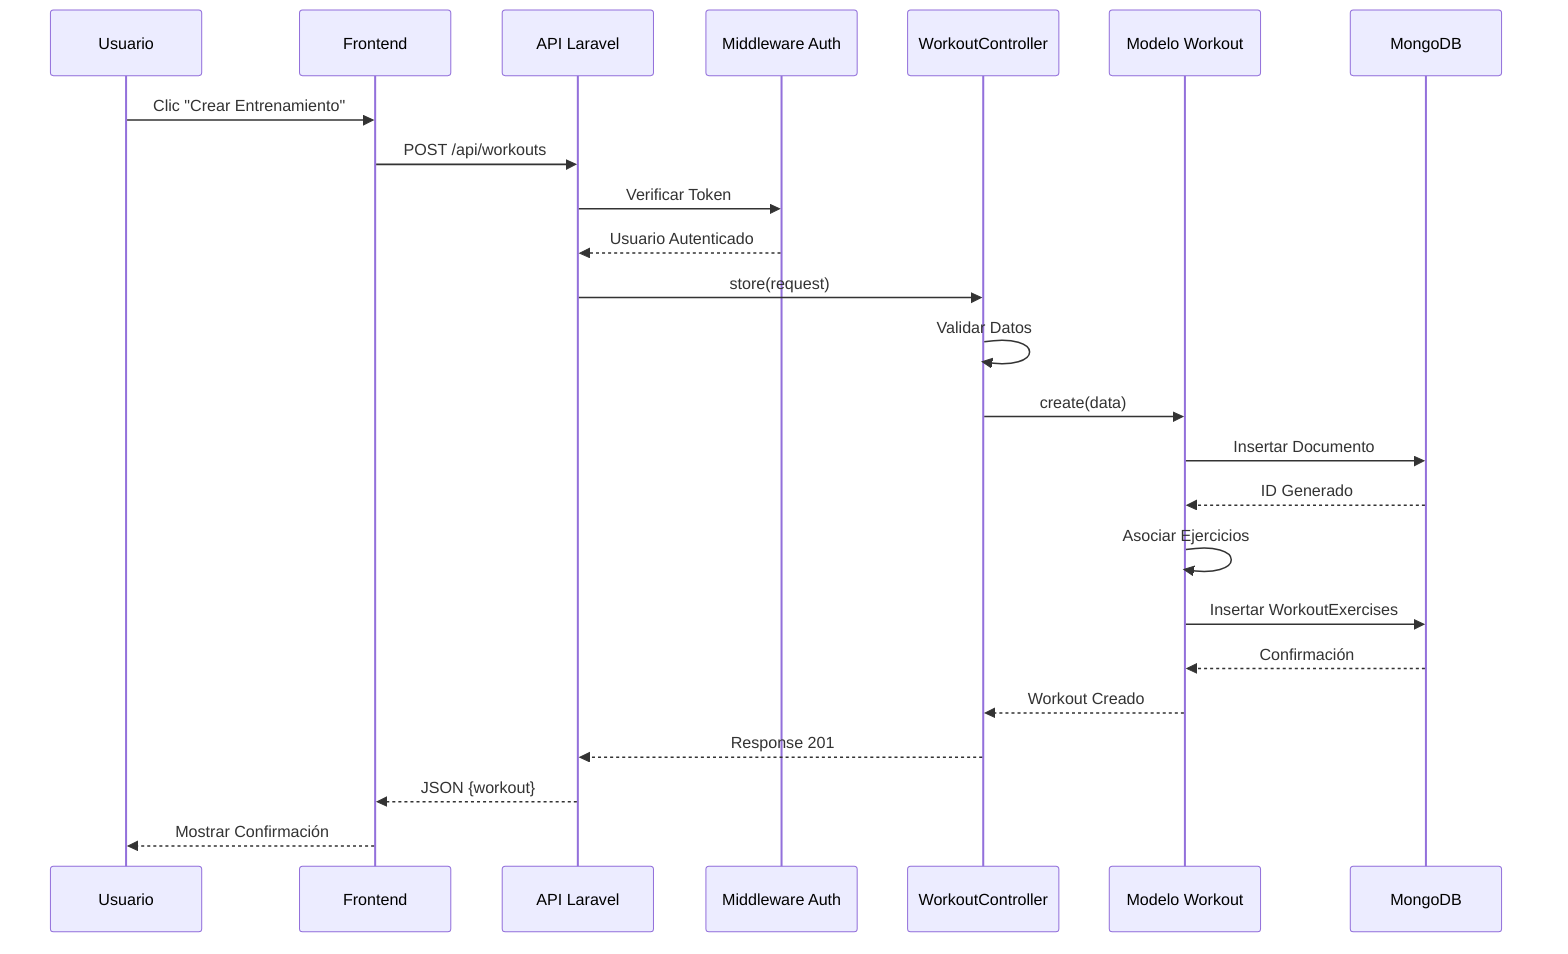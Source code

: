 sequenceDiagram
    participant U as Usuario
    participant F as Frontend
    participant API as API Laravel
    participant Auth as Middleware Auth
    participant C as WorkoutController
    participant M as Modelo Workout
    participant DB as MongoDB

    U->>F: Clic "Crear Entrenamiento"
    F->>API: POST /api/workouts
    API->>Auth: Verificar Token
    Auth-->>API: Usuario Autenticado
    API->>C: store(request)
    C->>C: Validar Datos
    C->>M: create(data)
    M->>DB: Insertar Documento
    DB-->>M: ID Generado
    M->>M: Asociar Ejercicios
    M->>DB: Insertar WorkoutExercises
    DB-->>M: Confirmación
    M-->>C: Workout Creado
    C-->>API: Response 201
    API-->>F: JSON {workout}
    F-->>U: Mostrar Confirmación